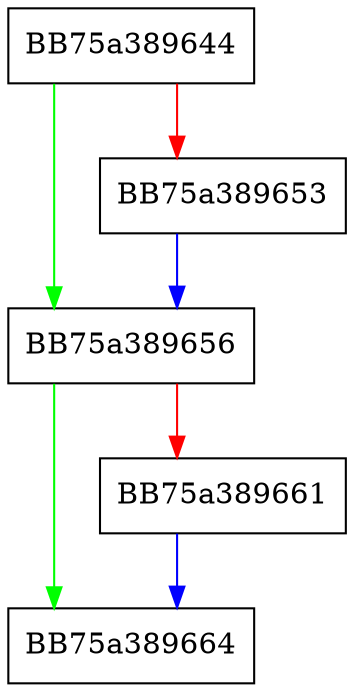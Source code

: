 digraph find {
  node [shape="box"];
  graph [splines=ortho];
  BB75a389644 -> BB75a389656 [color="green"];
  BB75a389644 -> BB75a389653 [color="red"];
  BB75a389653 -> BB75a389656 [color="blue"];
  BB75a389656 -> BB75a389664 [color="green"];
  BB75a389656 -> BB75a389661 [color="red"];
  BB75a389661 -> BB75a389664 [color="blue"];
}